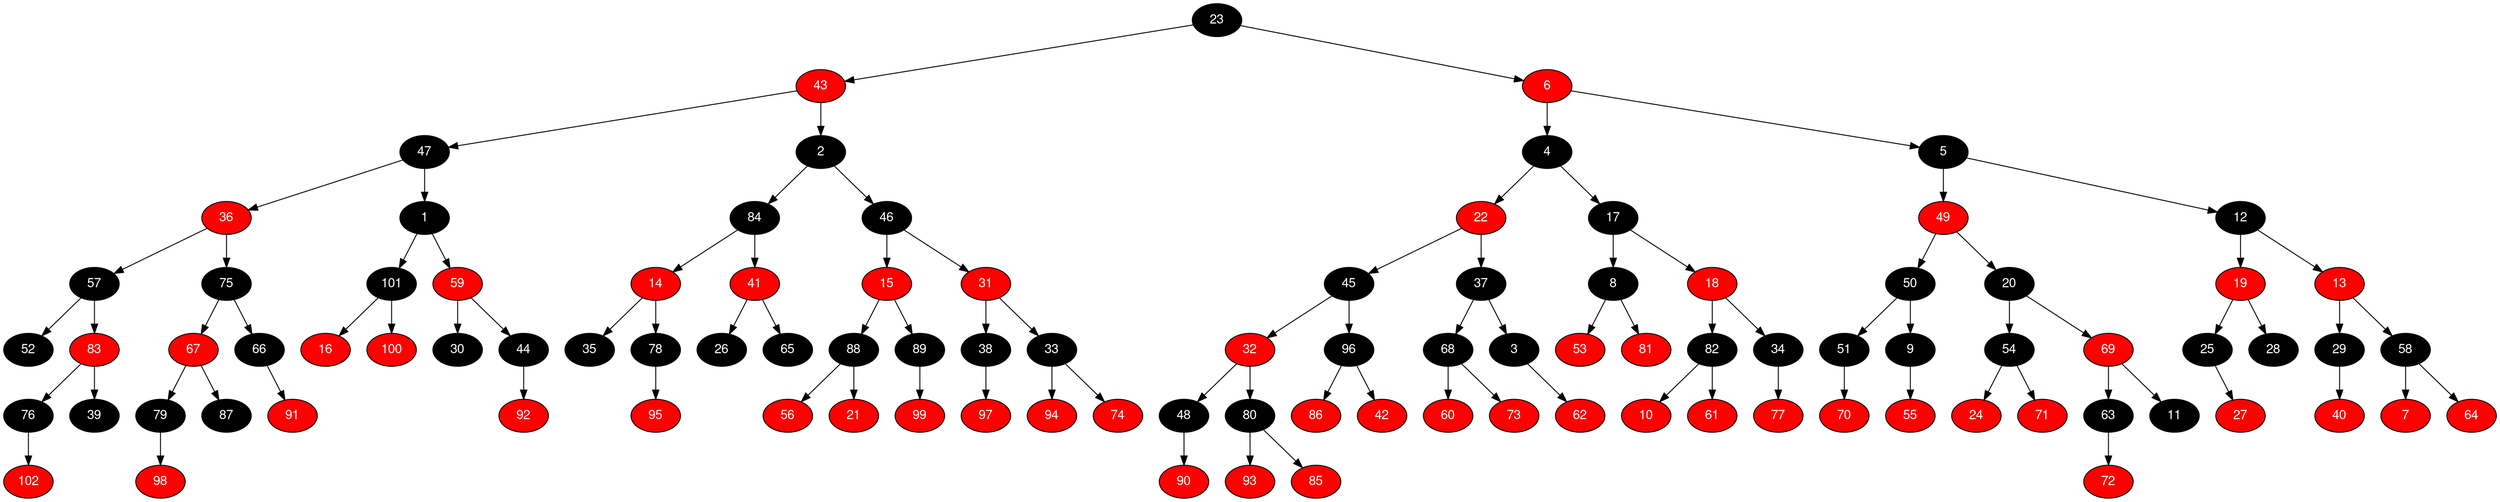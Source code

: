 digraph RB_Teste {
	node [fontname="Helvetica,Arial,sans-serif" style="filled"]
	edge [fontname="Helvetica,Arial,sans-serif" color="black"]

	{
		node [fillcolor=" black" fontcolor=" white"] 23 
		node [fillcolor=" red" fontcolor=" white"] 43 
		node [fillcolor=" black" fontcolor=" white"] 47 
		node [fillcolor=" red" fontcolor=" white"] 36 
		node [fillcolor=" black" fontcolor=" white"] 57 
		node [fillcolor=" black" fontcolor=" white"] 52 
		node [fillcolor=" red" fontcolor=" white"] 83 
		node [fillcolor=" black" fontcolor=" white"] 76 
		node [fillcolor=" red" fontcolor=" white"] 102 
		node [fillcolor=" black" fontcolor=" white"] 39 
		node [fillcolor=" black" fontcolor=" white"] 75 
		node [fillcolor=" red" fontcolor=" white"] 67 
		node [fillcolor=" black" fontcolor=" white"] 79 
		node [fillcolor=" red" fontcolor=" white"] 98 
		node [fillcolor=" black" fontcolor=" white"] 87 
		node [fillcolor=" black" fontcolor=" white"] 66 
		node [fillcolor=" red" fontcolor=" white"] 91 
		node [fillcolor=" black" fontcolor=" white"] 1 
		node [fillcolor=" black" fontcolor=" white"] 101 
		node [fillcolor=" red" fontcolor=" white"] 16 
		node [fillcolor=" red" fontcolor=" white"] 100 
		node [fillcolor=" red" fontcolor=" white"] 59 
		node [fillcolor=" black" fontcolor=" white"] 30 
		node [fillcolor=" black" fontcolor=" white"] 44 
		node [fillcolor=" red" fontcolor=" white"] 92 
		node [fillcolor=" black" fontcolor=" white"] 2 
		node [fillcolor=" black" fontcolor=" white"] 84 
		node [fillcolor=" red" fontcolor=" white"] 14 
		node [fillcolor=" black" fontcolor=" white"] 35 
		node [fillcolor=" black" fontcolor=" white"] 78 
		node [fillcolor=" red" fontcolor=" white"] 95 
		node [fillcolor=" red" fontcolor=" white"] 41 
		node [fillcolor=" black" fontcolor=" white"] 26 
		node [fillcolor=" black" fontcolor=" white"] 65 
		node [fillcolor=" black" fontcolor=" white"] 46 
		node [fillcolor=" red" fontcolor=" white"] 15 
		node [fillcolor=" black" fontcolor=" white"] 88 
		node [fillcolor=" red" fontcolor=" white"] 56 
		node [fillcolor=" red" fontcolor=" white"] 21 
		node [fillcolor=" black" fontcolor=" white"] 89 
		node [fillcolor=" red" fontcolor=" white"] 99 
		node [fillcolor=" red" fontcolor=" white"] 31 
		node [fillcolor=" black" fontcolor=" white"] 38 
		node [fillcolor=" red" fontcolor=" white"] 97 
		node [fillcolor=" black" fontcolor=" white"] 33 
		node [fillcolor=" red" fontcolor=" white"] 94 
		node [fillcolor=" red" fontcolor=" white"] 74 
		node [fillcolor=" red" fontcolor=" white"] 6 
		node [fillcolor=" black" fontcolor=" white"] 4 
		node [fillcolor=" red" fontcolor=" white"] 22 
		node [fillcolor=" black" fontcolor=" white"] 45 
		node [fillcolor=" red" fontcolor=" white"] 32 
		node [fillcolor=" black" fontcolor=" white"] 48 
		node [fillcolor=" red" fontcolor=" white"] 90 
		node [fillcolor=" black" fontcolor=" white"] 80 
		node [fillcolor=" red" fontcolor=" white"] 93 
		node [fillcolor=" red" fontcolor=" white"] 85 
		node [fillcolor=" black" fontcolor=" white"] 96 
		node [fillcolor=" red" fontcolor=" white"] 86 
		node [fillcolor=" red" fontcolor=" white"] 42 
		node [fillcolor=" black" fontcolor=" white"] 37 
		node [fillcolor=" black" fontcolor=" white"] 68 
		node [fillcolor=" red" fontcolor=" white"] 60 
		node [fillcolor=" red" fontcolor=" white"] 73 
		node [fillcolor=" black" fontcolor=" white"] 3 
		node [fillcolor=" red" fontcolor=" white"] 62 
		node [fillcolor=" black" fontcolor=" white"] 17 
		node [fillcolor=" black" fontcolor=" white"] 8 
		node [fillcolor=" red" fontcolor=" white"] 53 
		node [fillcolor=" red" fontcolor=" white"] 81 
		node [fillcolor=" red" fontcolor=" white"] 18 
		node [fillcolor=" black" fontcolor=" white"] 82 
		node [fillcolor=" red" fontcolor=" white"] 10 
		node [fillcolor=" red" fontcolor=" white"] 61 
		node [fillcolor=" black" fontcolor=" white"] 34 
		node [fillcolor=" red" fontcolor=" white"] 77 
		node [fillcolor=" black" fontcolor=" white"] 5 
		node [fillcolor=" red" fontcolor=" white"] 49 
		node [fillcolor=" black" fontcolor=" white"] 50 
		node [fillcolor=" black" fontcolor=" white"] 51 
		node [fillcolor=" red" fontcolor=" white"] 70 
		node [fillcolor=" black" fontcolor=" white"] 9 
		node [fillcolor=" red" fontcolor=" white"] 55 
		node [fillcolor=" black" fontcolor=" white"] 20 
		node [fillcolor=" black" fontcolor=" white"] 54 
		node [fillcolor=" red" fontcolor=" white"] 24 
		node [fillcolor=" red" fontcolor=" white"] 71 
		node [fillcolor=" red" fontcolor=" white"] 69 
		node [fillcolor=" black" fontcolor=" white"] 63 
		node [fillcolor=" red" fontcolor=" white"] 72 
		node [fillcolor=" black" fontcolor=" white"] 11 
		node [fillcolor=" black" fontcolor=" white"] 12 
		node [fillcolor=" red" fontcolor=" white"] 19 
		node [fillcolor=" black" fontcolor=" white"] 25 
		node [fillcolor=" red" fontcolor=" white"] 27 
		node [fillcolor=" black" fontcolor=" white"] 28 
		node [fillcolor=" red" fontcolor=" white"] 13 
		node [fillcolor=" black" fontcolor=" white"] 29 
		node [fillcolor=" red" fontcolor=" white"] 40 
		node [fillcolor=" black" fontcolor=" white"] 58 
		node [fillcolor=" red" fontcolor=" white"] 7 
		node [fillcolor=" red" fontcolor=" white"] 64 
	}

	23 -> 43 
	23 -> 6 
	43 -> 47 
	43 -> 2 
	47 -> 36 
	47 -> 1 
	36 -> 57 
	36 -> 75 
	57 -> 52 
	57 -> 83 
	83 -> 76 
	83 -> 39 
	76 -> 102 
	75 -> 67 
	75 -> 66 
	67 -> 79 
	67 -> 87 
	79 -> 98 
	66 -> 91 
	1 -> 101 
	1 -> 59 
	101 -> 16 
	101 -> 100 
	59 -> 30 
	59 -> 44 
	44 -> 92 
	2 -> 84 
	2 -> 46 
	84 -> 14 
	84 -> 41 
	14 -> 35 
	14 -> 78 
	78 -> 95 
	41 -> 26 
	41 -> 65 
	46 -> 15 
	46 -> 31 
	15 -> 88 
	15 -> 89 
	88 -> 56 
	88 -> 21 
	89 -> 99 
	31 -> 38 
	31 -> 33 
	38 -> 97 
	33 -> 94 
	33 -> 74 
	6 -> 4 
	6 -> 5 
	4 -> 22 
	4 -> 17 
	22 -> 45 
	22 -> 37 
	45 -> 32 
	45 -> 96 
	32 -> 48 
	32 -> 80 
	48 -> 90 
	80 -> 93 
	80 -> 85 
	96 -> 86 
	96 -> 42 
	37 -> 68 
	37 -> 3 
	68 -> 60 
	68 -> 73 
	3 -> 62 
	17 -> 8 
	17 -> 18 
	8 -> 53 
	8 -> 81 
	18 -> 82 
	18 -> 34 
	82 -> 10 
	82 -> 61 
	34 -> 77 
	5 -> 49 
	5 -> 12 
	49 -> 50 
	49 -> 20 
	50 -> 51 
	50 -> 9 
	51 -> 70 
	9 -> 55 
	20 -> 54 
	20 -> 69 
	54 -> 24 
	54 -> 71 
	69 -> 63 
	69 -> 11 
	63 -> 72 
	12 -> 19 
	12 -> 13 
	19 -> 25 
	19 -> 28 
	25 -> 27 
	13 -> 29 
	13 -> 58 
	29 -> 40 
	58 -> 7 
	58 -> 64 
}

